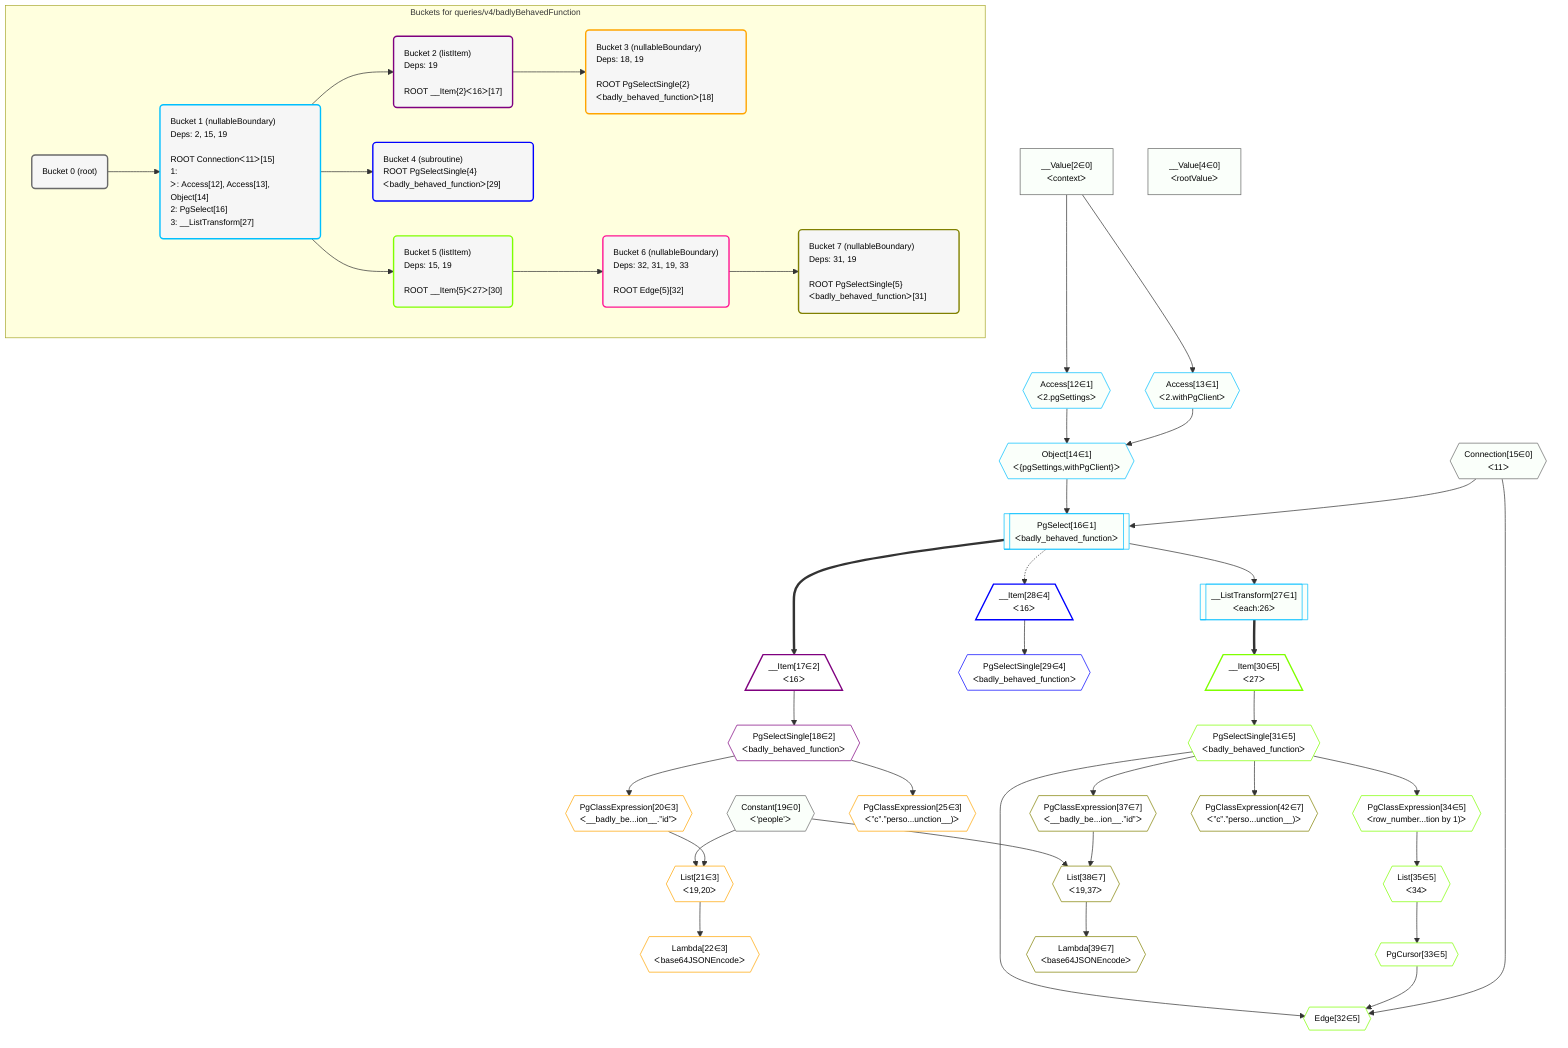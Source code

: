 %%{init: {'themeVariables': { 'fontSize': '12px'}}}%%
graph TD
    classDef path fill:#eee,stroke:#000,color:#000
    classDef plan fill:#fff,stroke-width:1px,color:#000
    classDef itemplan fill:#fff,stroke-width:2px,color:#000
    classDef unbatchedplan fill:#dff,stroke-width:1px,color:#000
    classDef sideeffectplan fill:#fcc,stroke-width:2px,color:#000
    classDef bucket fill:#f6f6f6,color:#000,stroke-width:2px,text-align:left


    %% plan dependencies
    __Value2["__Value[2∈0]<br />ᐸcontextᐳ"]:::plan
    __Value4["__Value[4∈0]<br />ᐸrootValueᐳ"]:::plan
    Connection15{{"Connection[15∈0]<br />ᐸ11ᐳ"}}:::plan
    Constant19{{"Constant[19∈0]<br />ᐸ'people'ᐳ"}}:::plan
    Object14{{"Object[14∈1]<br />ᐸ{pgSettings,withPgClient}ᐳ"}}:::plan
    Access12{{"Access[12∈1]<br />ᐸ2.pgSettingsᐳ"}}:::plan
    Access13{{"Access[13∈1]<br />ᐸ2.withPgClientᐳ"}}:::plan
    Access12 & Access13 --> Object14
    PgSelect16[["PgSelect[16∈1]<br />ᐸbadly_behaved_functionᐳ"]]:::plan
    Object14 & Connection15 --> PgSelect16
    __Value2 --> Access12
    __Value2 --> Access13
    __ListTransform27[["__ListTransform[27∈1]<br />ᐸeach:26ᐳ"]]:::plan
    PgSelect16 --> __ListTransform27
    __Item17[/"__Item[17∈2]<br />ᐸ16ᐳ"\]:::itemplan
    PgSelect16 ==> __Item17
    PgSelectSingle18{{"PgSelectSingle[18∈2]<br />ᐸbadly_behaved_functionᐳ"}}:::plan
    __Item17 --> PgSelectSingle18
    List21{{"List[21∈3]<br />ᐸ19,20ᐳ"}}:::plan
    PgClassExpression20{{"PgClassExpression[20∈3]<br />ᐸ__badly_be...ion__.”id”ᐳ"}}:::plan
    Constant19 & PgClassExpression20 --> List21
    PgSelectSingle18 --> PgClassExpression20
    Lambda22{{"Lambda[22∈3]<br />ᐸbase64JSONEncodeᐳ"}}:::plan
    List21 --> Lambda22
    PgClassExpression25{{"PgClassExpression[25∈3]<br />ᐸ”c”.”perso...unction__)ᐳ"}}:::plan
    PgSelectSingle18 --> PgClassExpression25
    __Item28[/"__Item[28∈4]<br />ᐸ16ᐳ"\]:::itemplan
    PgSelect16 -.-> __Item28
    PgSelectSingle29{{"PgSelectSingle[29∈4]<br />ᐸbadly_behaved_functionᐳ"}}:::plan
    __Item28 --> PgSelectSingle29
    Edge32{{"Edge[32∈5]"}}:::plan
    PgSelectSingle31{{"PgSelectSingle[31∈5]<br />ᐸbadly_behaved_functionᐳ"}}:::plan
    PgCursor33{{"PgCursor[33∈5]"}}:::plan
    PgSelectSingle31 & PgCursor33 & Connection15 --> Edge32
    __Item30[/"__Item[30∈5]<br />ᐸ27ᐳ"\]:::itemplan
    __ListTransform27 ==> __Item30
    __Item30 --> PgSelectSingle31
    List35{{"List[35∈5]<br />ᐸ34ᐳ"}}:::plan
    List35 --> PgCursor33
    PgClassExpression34{{"PgClassExpression[34∈5]<br />ᐸrow_number...tion by 1)ᐳ"}}:::plan
    PgSelectSingle31 --> PgClassExpression34
    PgClassExpression34 --> List35
    List38{{"List[38∈7]<br />ᐸ19,37ᐳ"}}:::plan
    PgClassExpression37{{"PgClassExpression[37∈7]<br />ᐸ__badly_be...ion__.”id”ᐳ"}}:::plan
    Constant19 & PgClassExpression37 --> List38
    PgSelectSingle31 --> PgClassExpression37
    Lambda39{{"Lambda[39∈7]<br />ᐸbase64JSONEncodeᐳ"}}:::plan
    List38 --> Lambda39
    PgClassExpression42{{"PgClassExpression[42∈7]<br />ᐸ”c”.”perso...unction__)ᐳ"}}:::plan
    PgSelectSingle31 --> PgClassExpression42

    %% define steps

    subgraph "Buckets for queries/v4/badlyBehavedFunction"
    Bucket0("Bucket 0 (root)"):::bucket
    classDef bucket0 stroke:#696969
    class Bucket0,__Value2,__Value4,Connection15,Constant19 bucket0
    Bucket1("Bucket 1 (nullableBoundary)<br />Deps: 2, 15, 19<br /><br />ROOT Connectionᐸ11ᐳ[15]<br />1: <br />ᐳ: Access[12], Access[13], Object[14]<br />2: PgSelect[16]<br />3: __ListTransform[27]"):::bucket
    classDef bucket1 stroke:#00bfff
    class Bucket1,Access12,Access13,Object14,PgSelect16,__ListTransform27 bucket1
    Bucket2("Bucket 2 (listItem)<br />Deps: 19<br /><br />ROOT __Item{2}ᐸ16ᐳ[17]"):::bucket
    classDef bucket2 stroke:#7f007f
    class Bucket2,__Item17,PgSelectSingle18 bucket2
    Bucket3("Bucket 3 (nullableBoundary)<br />Deps: 18, 19<br /><br />ROOT PgSelectSingle{2}ᐸbadly_behaved_functionᐳ[18]"):::bucket
    classDef bucket3 stroke:#ffa500
    class Bucket3,PgClassExpression20,List21,Lambda22,PgClassExpression25 bucket3
    Bucket4("Bucket 4 (subroutine)<br />ROOT PgSelectSingle{4}ᐸbadly_behaved_functionᐳ[29]"):::bucket
    classDef bucket4 stroke:#0000ff
    class Bucket4,__Item28,PgSelectSingle29 bucket4
    Bucket5("Bucket 5 (listItem)<br />Deps: 15, 19<br /><br />ROOT __Item{5}ᐸ27ᐳ[30]"):::bucket
    classDef bucket5 stroke:#7fff00
    class Bucket5,__Item30,PgSelectSingle31,Edge32,PgCursor33,PgClassExpression34,List35 bucket5
    Bucket6("Bucket 6 (nullableBoundary)<br />Deps: 32, 31, 19, 33<br /><br />ROOT Edge{5}[32]"):::bucket
    classDef bucket6 stroke:#ff1493
    class Bucket6 bucket6
    Bucket7("Bucket 7 (nullableBoundary)<br />Deps: 31, 19<br /><br />ROOT PgSelectSingle{5}ᐸbadly_behaved_functionᐳ[31]"):::bucket
    classDef bucket7 stroke:#808000
    class Bucket7,PgClassExpression37,List38,Lambda39,PgClassExpression42 bucket7
    Bucket0 --> Bucket1
    Bucket1 --> Bucket2 & Bucket4 & Bucket5
    Bucket2 --> Bucket3
    Bucket5 --> Bucket6
    Bucket6 --> Bucket7
    classDef unary fill:#fafffa,borderWidth:8px
    class __Value2,__Value4,Connection15,Constant19,Object14,PgSelect16,Access12,Access13,__ListTransform27 unary
    end
